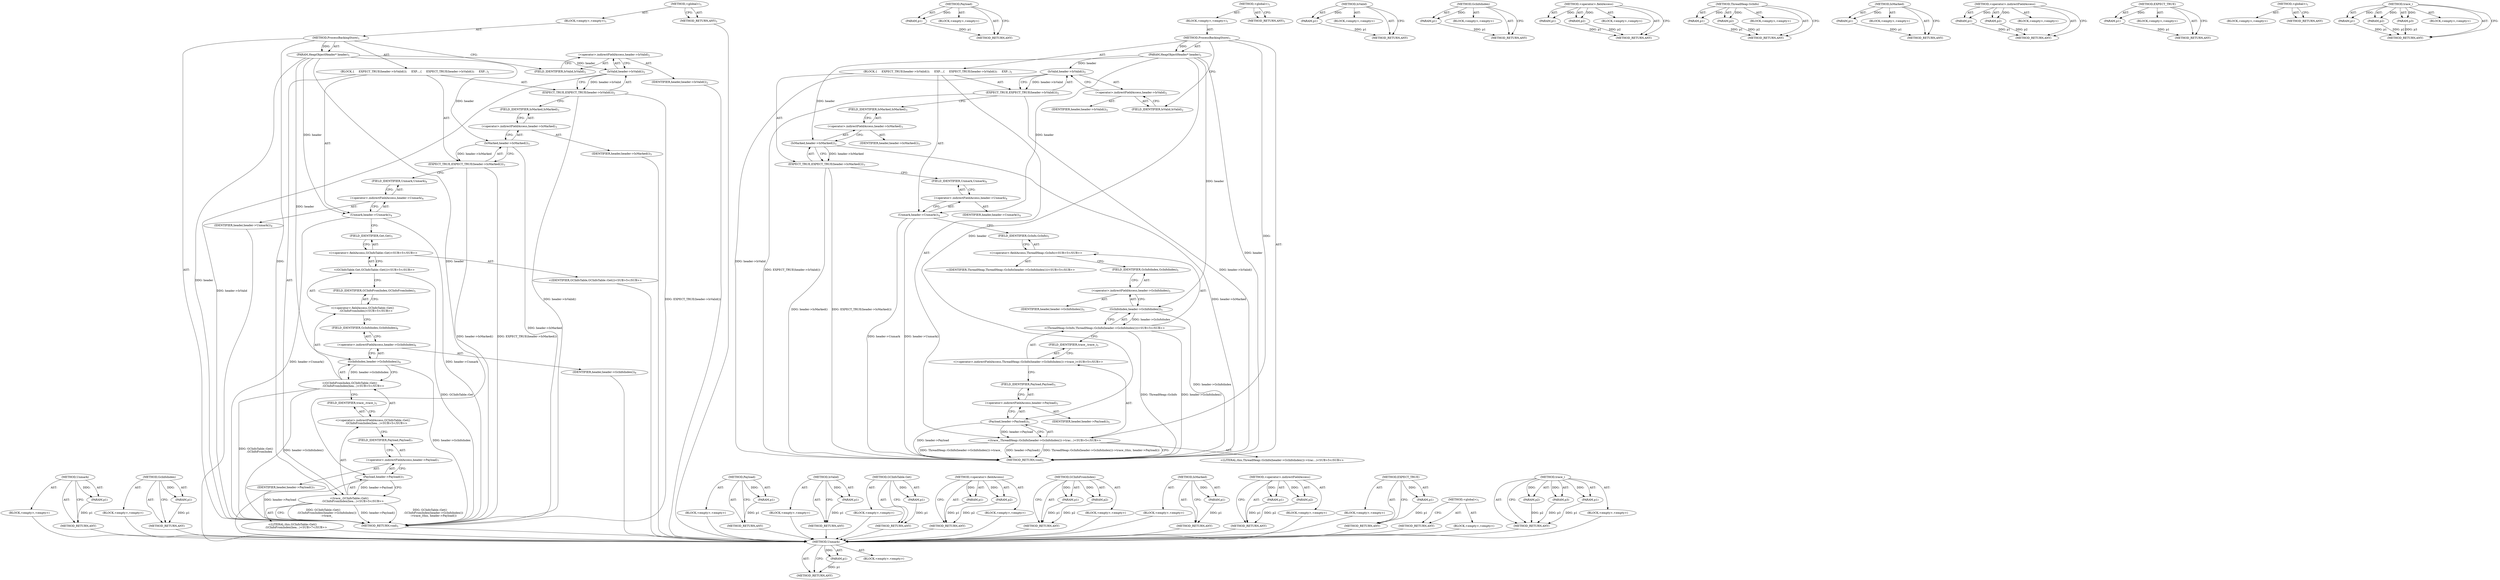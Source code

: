 digraph "trace_" {
vulnerable_75 [label=<(METHOD,Unmark)>];
vulnerable_76 [label=<(PARAM,p1)>];
vulnerable_77 [label=<(BLOCK,&lt;empty&gt;,&lt;empty&gt;)>];
vulnerable_78 [label=<(METHOD_RETURN,ANY)>];
vulnerable_99 [label=<(METHOD,Payload)>];
vulnerable_100 [label=<(PARAM,p1)>];
vulnerable_101 [label=<(BLOCK,&lt;empty&gt;,&lt;empty&gt;)>];
vulnerable_102 [label=<(METHOD_RETURN,ANY)>];
vulnerable_6 [label=<(METHOD,&lt;global&gt;)<SUB>1</SUB>>];
vulnerable_7 [label=<(BLOCK,&lt;empty&gt;,&lt;empty&gt;)<SUB>1</SUB>>];
vulnerable_8 [label=<(METHOD,ProcessBackingStore)<SUB>1</SUB>>];
vulnerable_9 [label=<(PARAM,HeapObjectHeader* header)<SUB>1</SUB>>];
vulnerable_10 [label=<(BLOCK,{
     EXPECT_TRUE(header-&gt;IsValid());
     EXP...,{
     EXPECT_TRUE(header-&gt;IsValid());
     EXP...)<SUB>1</SUB>>];
vulnerable_11 [label=<(EXPECT_TRUE,EXPECT_TRUE(header-&gt;IsValid()))<SUB>2</SUB>>];
vulnerable_12 [label=<(IsValid,header-&gt;IsValid())<SUB>2</SUB>>];
vulnerable_13 [label=<(&lt;operator&gt;.indirectFieldAccess,header-&gt;IsValid)<SUB>2</SUB>>];
vulnerable_14 [label=<(IDENTIFIER,header,header-&gt;IsValid())<SUB>2</SUB>>];
vulnerable_15 [label=<(FIELD_IDENTIFIER,IsValid,IsValid)<SUB>2</SUB>>];
vulnerable_16 [label=<(EXPECT_TRUE,EXPECT_TRUE(header-&gt;IsMarked()))<SUB>3</SUB>>];
vulnerable_17 [label=<(IsMarked,header-&gt;IsMarked())<SUB>3</SUB>>];
vulnerable_18 [label=<(&lt;operator&gt;.indirectFieldAccess,header-&gt;IsMarked)<SUB>3</SUB>>];
vulnerable_19 [label=<(IDENTIFIER,header,header-&gt;IsMarked())<SUB>3</SUB>>];
vulnerable_20 [label=<(FIELD_IDENTIFIER,IsMarked,IsMarked)<SUB>3</SUB>>];
vulnerable_21 [label=<(Unmark,header-&gt;Unmark())<SUB>4</SUB>>];
vulnerable_22 [label=<(&lt;operator&gt;.indirectFieldAccess,header-&gt;Unmark)<SUB>4</SUB>>];
vulnerable_23 [label=<(IDENTIFIER,header,header-&gt;Unmark())<SUB>4</SUB>>];
vulnerable_24 [label=<(FIELD_IDENTIFIER,Unmark,Unmark)<SUB>4</SUB>>];
vulnerable_25 [label="<(trace_,ThreadHeap::GcInfo(header-&gt;GcInfoIndex())-&gt;trac...)<SUB>5</SUB>>"];
vulnerable_26 [label="<(&lt;operator&gt;.indirectFieldAccess,ThreadHeap::GcInfo(header-&gt;GcInfoIndex())-&gt;trace_)<SUB>5</SUB>>"];
vulnerable_27 [label="<(ThreadHeap.GcInfo,ThreadHeap::GcInfo(header-&gt;GcInfoIndex()))<SUB>5</SUB>>"];
vulnerable_28 [label="<(&lt;operator&gt;.fieldAccess,ThreadHeap::GcInfo)<SUB>5</SUB>>"];
vulnerable_29 [label="<(IDENTIFIER,ThreadHeap,ThreadHeap::GcInfo(header-&gt;GcInfoIndex()))<SUB>5</SUB>>"];
vulnerable_30 [label=<(FIELD_IDENTIFIER,GcInfo,GcInfo)<SUB>5</SUB>>];
vulnerable_31 [label=<(GcInfoIndex,header-&gt;GcInfoIndex())<SUB>5</SUB>>];
vulnerable_32 [label=<(&lt;operator&gt;.indirectFieldAccess,header-&gt;GcInfoIndex)<SUB>5</SUB>>];
vulnerable_33 [label=<(IDENTIFIER,header,header-&gt;GcInfoIndex())<SUB>5</SUB>>];
vulnerable_34 [label=<(FIELD_IDENTIFIER,GcInfoIndex,GcInfoIndex)<SUB>5</SUB>>];
vulnerable_35 [label=<(FIELD_IDENTIFIER,trace_,trace_)<SUB>5</SUB>>];
vulnerable_36 [label="<(LITERAL,this,ThreadHeap::GcInfo(header-&gt;GcInfoIndex())-&gt;trac...)<SUB>5</SUB>>"];
vulnerable_37 [label=<(Payload,header-&gt;Payload())<SUB>5</SUB>>];
vulnerable_38 [label=<(&lt;operator&gt;.indirectFieldAccess,header-&gt;Payload)<SUB>5</SUB>>];
vulnerable_39 [label=<(IDENTIFIER,header,header-&gt;Payload())<SUB>5</SUB>>];
vulnerable_40 [label=<(FIELD_IDENTIFIER,Payload,Payload)<SUB>5</SUB>>];
vulnerable_41 [label=<(METHOD_RETURN,void)<SUB>1</SUB>>];
vulnerable_43 [label=<(METHOD_RETURN,ANY)<SUB>1</SUB>>];
vulnerable_62 [label=<(METHOD,IsValid)>];
vulnerable_63 [label=<(PARAM,p1)>];
vulnerable_64 [label=<(BLOCK,&lt;empty&gt;,&lt;empty&gt;)>];
vulnerable_65 [label=<(METHOD_RETURN,ANY)>];
vulnerable_95 [label=<(METHOD,GcInfoIndex)>];
vulnerable_96 [label=<(PARAM,p1)>];
vulnerable_97 [label=<(BLOCK,&lt;empty&gt;,&lt;empty&gt;)>];
vulnerable_98 [label=<(METHOD_RETURN,ANY)>];
vulnerable_90 [label=<(METHOD,&lt;operator&gt;.fieldAccess)>];
vulnerable_91 [label=<(PARAM,p1)>];
vulnerable_92 [label=<(PARAM,p2)>];
vulnerable_93 [label=<(BLOCK,&lt;empty&gt;,&lt;empty&gt;)>];
vulnerable_94 [label=<(METHOD_RETURN,ANY)>];
vulnerable_85 [label=<(METHOD,ThreadHeap.GcInfo)>];
vulnerable_86 [label=<(PARAM,p1)>];
vulnerable_87 [label=<(PARAM,p2)>];
vulnerable_88 [label=<(BLOCK,&lt;empty&gt;,&lt;empty&gt;)>];
vulnerable_89 [label=<(METHOD_RETURN,ANY)>];
vulnerable_71 [label=<(METHOD,IsMarked)>];
vulnerable_72 [label=<(PARAM,p1)>];
vulnerable_73 [label=<(BLOCK,&lt;empty&gt;,&lt;empty&gt;)>];
vulnerable_74 [label=<(METHOD_RETURN,ANY)>];
vulnerable_66 [label=<(METHOD,&lt;operator&gt;.indirectFieldAccess)>];
vulnerable_67 [label=<(PARAM,p1)>];
vulnerable_68 [label=<(PARAM,p2)>];
vulnerable_69 [label=<(BLOCK,&lt;empty&gt;,&lt;empty&gt;)>];
vulnerable_70 [label=<(METHOD_RETURN,ANY)>];
vulnerable_58 [label=<(METHOD,EXPECT_TRUE)>];
vulnerable_59 [label=<(PARAM,p1)>];
vulnerable_60 [label=<(BLOCK,&lt;empty&gt;,&lt;empty&gt;)>];
vulnerable_61 [label=<(METHOD_RETURN,ANY)>];
vulnerable_52 [label=<(METHOD,&lt;global&gt;)<SUB>1</SUB>>];
vulnerable_53 [label=<(BLOCK,&lt;empty&gt;,&lt;empty&gt;)>];
vulnerable_54 [label=<(METHOD_RETURN,ANY)>];
vulnerable_79 [label=<(METHOD,trace_)>];
vulnerable_80 [label=<(PARAM,p1)>];
vulnerable_81 [label=<(PARAM,p2)>];
vulnerable_82 [label=<(PARAM,p3)>];
vulnerable_83 [label=<(BLOCK,&lt;empty&gt;,&lt;empty&gt;)>];
vulnerable_84 [label=<(METHOD_RETURN,ANY)>];
fixed_78 [label=<(METHOD,Unmark)>];
fixed_79 [label=<(PARAM,p1)>];
fixed_80 [label=<(BLOCK,&lt;empty&gt;,&lt;empty&gt;)>];
fixed_81 [label=<(METHOD_RETURN,ANY)>];
fixed_102 [label=<(METHOD,GcInfoIndex)>];
fixed_103 [label=<(PARAM,p1)>];
fixed_104 [label=<(BLOCK,&lt;empty&gt;,&lt;empty&gt;)>];
fixed_105 [label=<(METHOD_RETURN,ANY)>];
fixed_6 [label=<(METHOD,&lt;global&gt;)<SUB>1</SUB>>];
fixed_7 [label=<(BLOCK,&lt;empty&gt;,&lt;empty&gt;)<SUB>1</SUB>>];
fixed_8 [label=<(METHOD,ProcessBackingStore)<SUB>1</SUB>>];
fixed_9 [label=<(PARAM,HeapObjectHeader* header)<SUB>1</SUB>>];
fixed_10 [label=<(BLOCK,{
     EXPECT_TRUE(header-&gt;IsValid());
     EXP...,{
     EXPECT_TRUE(header-&gt;IsValid());
     EXP...)<SUB>1</SUB>>];
fixed_11 [label=<(EXPECT_TRUE,EXPECT_TRUE(header-&gt;IsValid()))<SUB>2</SUB>>];
fixed_12 [label=<(IsValid,header-&gt;IsValid())<SUB>2</SUB>>];
fixed_13 [label=<(&lt;operator&gt;.indirectFieldAccess,header-&gt;IsValid)<SUB>2</SUB>>];
fixed_14 [label=<(IDENTIFIER,header,header-&gt;IsValid())<SUB>2</SUB>>];
fixed_15 [label=<(FIELD_IDENTIFIER,IsValid,IsValid)<SUB>2</SUB>>];
fixed_16 [label=<(EXPECT_TRUE,EXPECT_TRUE(header-&gt;IsMarked()))<SUB>3</SUB>>];
fixed_17 [label=<(IsMarked,header-&gt;IsMarked())<SUB>3</SUB>>];
fixed_18 [label=<(&lt;operator&gt;.indirectFieldAccess,header-&gt;IsMarked)<SUB>3</SUB>>];
fixed_19 [label=<(IDENTIFIER,header,header-&gt;IsMarked())<SUB>3</SUB>>];
fixed_20 [label=<(FIELD_IDENTIFIER,IsMarked,IsMarked)<SUB>3</SUB>>];
fixed_21 [label=<(Unmark,header-&gt;Unmark())<SUB>4</SUB>>];
fixed_22 [label=<(&lt;operator&gt;.indirectFieldAccess,header-&gt;Unmark)<SUB>4</SUB>>];
fixed_23 [label=<(IDENTIFIER,header,header-&gt;Unmark())<SUB>4</SUB>>];
fixed_24 [label=<(FIELD_IDENTIFIER,Unmark,Unmark)<SUB>4</SUB>>];
fixed_25 [label="<(trace_,GCInfoTable::Get()
        .GCInfoFromIndex(hea...)<SUB>5</SUB>>"];
fixed_26 [label="<(&lt;operator&gt;.indirectFieldAccess,GCInfoTable::Get()
        .GCInfoFromIndex(hea...)<SUB>5</SUB>>"];
fixed_27 [label="<(GCInfoFromIndex,GCInfoTable::Get()
        .GCInfoFromIndex(hea...)<SUB>5</SUB>>"];
fixed_28 [label="<(&lt;operator&gt;.fieldAccess,GCInfoTable::Get()
        .GCInfoFromIndex)<SUB>5</SUB>>"];
fixed_29 [label="<(GCInfoTable.Get,GCInfoTable::Get())<SUB>5</SUB>>"];
fixed_30 [label="<(&lt;operator&gt;.fieldAccess,GCInfoTable::Get)<SUB>5</SUB>>"];
fixed_31 [label="<(IDENTIFIER,GCInfoTable,GCInfoTable::Get())<SUB>5</SUB>>"];
fixed_32 [label=<(FIELD_IDENTIFIER,Get,Get)<SUB>5</SUB>>];
fixed_33 [label=<(FIELD_IDENTIFIER,GCInfoFromIndex,GCInfoFromIndex)<SUB>5</SUB>>];
fixed_34 [label=<(GcInfoIndex,header-&gt;GcInfoIndex())<SUB>6</SUB>>];
fixed_35 [label=<(&lt;operator&gt;.indirectFieldAccess,header-&gt;GcInfoIndex)<SUB>6</SUB>>];
fixed_36 [label=<(IDENTIFIER,header,header-&gt;GcInfoIndex())<SUB>6</SUB>>];
fixed_37 [label=<(FIELD_IDENTIFIER,GcInfoIndex,GcInfoIndex)<SUB>6</SUB>>];
fixed_38 [label=<(FIELD_IDENTIFIER,trace_,trace_)<SUB>5</SUB>>];
fixed_39 [label="<(LITERAL,this,GCInfoTable::Get()
        .GCInfoFromIndex(hea...)<SUB>7</SUB>>"];
fixed_40 [label=<(Payload,header-&gt;Payload())<SUB>7</SUB>>];
fixed_41 [label=<(&lt;operator&gt;.indirectFieldAccess,header-&gt;Payload)<SUB>7</SUB>>];
fixed_42 [label=<(IDENTIFIER,header,header-&gt;Payload())<SUB>7</SUB>>];
fixed_43 [label=<(FIELD_IDENTIFIER,Payload,Payload)<SUB>7</SUB>>];
fixed_44 [label=<(METHOD_RETURN,void)<SUB>1</SUB>>];
fixed_46 [label=<(METHOD_RETURN,ANY)<SUB>1</SUB>>];
fixed_106 [label=<(METHOD,Payload)>];
fixed_107 [label=<(PARAM,p1)>];
fixed_108 [label=<(BLOCK,&lt;empty&gt;,&lt;empty&gt;)>];
fixed_109 [label=<(METHOD_RETURN,ANY)>];
fixed_65 [label=<(METHOD,IsValid)>];
fixed_66 [label=<(PARAM,p1)>];
fixed_67 [label=<(BLOCK,&lt;empty&gt;,&lt;empty&gt;)>];
fixed_68 [label=<(METHOD_RETURN,ANY)>];
fixed_98 [label=<(METHOD,GCInfoTable.Get)>];
fixed_99 [label=<(PARAM,p1)>];
fixed_100 [label=<(BLOCK,&lt;empty&gt;,&lt;empty&gt;)>];
fixed_101 [label=<(METHOD_RETURN,ANY)>];
fixed_93 [label=<(METHOD,&lt;operator&gt;.fieldAccess)>];
fixed_94 [label=<(PARAM,p1)>];
fixed_95 [label=<(PARAM,p2)>];
fixed_96 [label=<(BLOCK,&lt;empty&gt;,&lt;empty&gt;)>];
fixed_97 [label=<(METHOD_RETURN,ANY)>];
fixed_88 [label=<(METHOD,GCInfoFromIndex)>];
fixed_89 [label=<(PARAM,p1)>];
fixed_90 [label=<(PARAM,p2)>];
fixed_91 [label=<(BLOCK,&lt;empty&gt;,&lt;empty&gt;)>];
fixed_92 [label=<(METHOD_RETURN,ANY)>];
fixed_74 [label=<(METHOD,IsMarked)>];
fixed_75 [label=<(PARAM,p1)>];
fixed_76 [label=<(BLOCK,&lt;empty&gt;,&lt;empty&gt;)>];
fixed_77 [label=<(METHOD_RETURN,ANY)>];
fixed_69 [label=<(METHOD,&lt;operator&gt;.indirectFieldAccess)>];
fixed_70 [label=<(PARAM,p1)>];
fixed_71 [label=<(PARAM,p2)>];
fixed_72 [label=<(BLOCK,&lt;empty&gt;,&lt;empty&gt;)>];
fixed_73 [label=<(METHOD_RETURN,ANY)>];
fixed_61 [label=<(METHOD,EXPECT_TRUE)>];
fixed_62 [label=<(PARAM,p1)>];
fixed_63 [label=<(BLOCK,&lt;empty&gt;,&lt;empty&gt;)>];
fixed_64 [label=<(METHOD_RETURN,ANY)>];
fixed_55 [label=<(METHOD,&lt;global&gt;)<SUB>1</SUB>>];
fixed_56 [label=<(BLOCK,&lt;empty&gt;,&lt;empty&gt;)>];
fixed_57 [label=<(METHOD_RETURN,ANY)>];
fixed_82 [label=<(METHOD,trace_)>];
fixed_83 [label=<(PARAM,p1)>];
fixed_84 [label=<(PARAM,p2)>];
fixed_85 [label=<(PARAM,p3)>];
fixed_86 [label=<(BLOCK,&lt;empty&gt;,&lt;empty&gt;)>];
fixed_87 [label=<(METHOD_RETURN,ANY)>];
vulnerable_75 -> vulnerable_76  [key=0, label="AST: "];
vulnerable_75 -> vulnerable_76  [key=1, label="DDG: "];
vulnerable_75 -> vulnerable_77  [key=0, label="AST: "];
vulnerable_75 -> vulnerable_78  [key=0, label="AST: "];
vulnerable_75 -> vulnerable_78  [key=1, label="CFG: "];
vulnerable_76 -> vulnerable_78  [key=0, label="DDG: p1"];
vulnerable_99 -> vulnerable_100  [key=0, label="AST: "];
vulnerable_99 -> vulnerable_100  [key=1, label="DDG: "];
vulnerable_99 -> vulnerable_101  [key=0, label="AST: "];
vulnerable_99 -> vulnerable_102  [key=0, label="AST: "];
vulnerable_99 -> vulnerable_102  [key=1, label="CFG: "];
vulnerable_100 -> vulnerable_102  [key=0, label="DDG: p1"];
vulnerable_6 -> vulnerable_7  [key=0, label="AST: "];
vulnerable_6 -> vulnerable_43  [key=0, label="AST: "];
vulnerable_6 -> vulnerable_43  [key=1, label="CFG: "];
vulnerable_7 -> vulnerable_8  [key=0, label="AST: "];
vulnerable_8 -> vulnerable_9  [key=0, label="AST: "];
vulnerable_8 -> vulnerable_9  [key=1, label="DDG: "];
vulnerable_8 -> vulnerable_10  [key=0, label="AST: "];
vulnerable_8 -> vulnerable_41  [key=0, label="AST: "];
vulnerable_8 -> vulnerable_15  [key=0, label="CFG: "];
vulnerable_8 -> vulnerable_25  [key=0, label="DDG: "];
vulnerable_9 -> vulnerable_41  [key=0, label="DDG: header"];
vulnerable_9 -> vulnerable_21  [key=0, label="DDG: header"];
vulnerable_9 -> vulnerable_12  [key=0, label="DDG: header"];
vulnerable_9 -> vulnerable_17  [key=0, label="DDG: header"];
vulnerable_9 -> vulnerable_37  [key=0, label="DDG: header"];
vulnerable_9 -> vulnerable_31  [key=0, label="DDG: header"];
vulnerable_10 -> vulnerable_11  [key=0, label="AST: "];
vulnerable_10 -> vulnerable_16  [key=0, label="AST: "];
vulnerable_10 -> vulnerable_21  [key=0, label="AST: "];
vulnerable_10 -> vulnerable_25  [key=0, label="AST: "];
vulnerable_11 -> vulnerable_12  [key=0, label="AST: "];
vulnerable_11 -> vulnerable_20  [key=0, label="CFG: "];
vulnerable_11 -> vulnerable_41  [key=0, label="DDG: header-&gt;IsValid()"];
vulnerable_11 -> vulnerable_41  [key=1, label="DDG: EXPECT_TRUE(header-&gt;IsValid())"];
vulnerable_12 -> vulnerable_13  [key=0, label="AST: "];
vulnerable_12 -> vulnerable_11  [key=0, label="CFG: "];
vulnerable_12 -> vulnerable_11  [key=1, label="DDG: header-&gt;IsValid"];
vulnerable_12 -> vulnerable_41  [key=0, label="DDG: header-&gt;IsValid"];
vulnerable_13 -> vulnerable_14  [key=0, label="AST: "];
vulnerable_13 -> vulnerable_15  [key=0, label="AST: "];
vulnerable_13 -> vulnerable_12  [key=0, label="CFG: "];
vulnerable_15 -> vulnerable_13  [key=0, label="CFG: "];
vulnerable_16 -> vulnerable_17  [key=0, label="AST: "];
vulnerable_16 -> vulnerable_24  [key=0, label="CFG: "];
vulnerable_16 -> vulnerable_41  [key=0, label="DDG: header-&gt;IsMarked()"];
vulnerable_16 -> vulnerable_41  [key=1, label="DDG: EXPECT_TRUE(header-&gt;IsMarked())"];
vulnerable_17 -> vulnerable_18  [key=0, label="AST: "];
vulnerable_17 -> vulnerable_16  [key=0, label="CFG: "];
vulnerable_17 -> vulnerable_16  [key=1, label="DDG: header-&gt;IsMarked"];
vulnerable_17 -> vulnerable_41  [key=0, label="DDG: header-&gt;IsMarked"];
vulnerable_18 -> vulnerable_19  [key=0, label="AST: "];
vulnerable_18 -> vulnerable_20  [key=0, label="AST: "];
vulnerable_18 -> vulnerable_17  [key=0, label="CFG: "];
vulnerable_20 -> vulnerable_18  [key=0, label="CFG: "];
vulnerable_21 -> vulnerable_22  [key=0, label="AST: "];
vulnerable_21 -> vulnerable_30  [key=0, label="CFG: "];
vulnerable_21 -> vulnerable_41  [key=0, label="DDG: header-&gt;Unmark"];
vulnerable_21 -> vulnerable_41  [key=1, label="DDG: header-&gt;Unmark()"];
vulnerable_22 -> vulnerable_23  [key=0, label="AST: "];
vulnerable_22 -> vulnerable_24  [key=0, label="AST: "];
vulnerable_22 -> vulnerable_21  [key=0, label="CFG: "];
vulnerable_24 -> vulnerable_22  [key=0, label="CFG: "];
vulnerable_25 -> vulnerable_26  [key=0, label="AST: "];
vulnerable_25 -> vulnerable_36  [key=0, label="AST: "];
vulnerable_25 -> vulnerable_37  [key=0, label="AST: "];
vulnerable_25 -> vulnerable_41  [key=0, label="CFG: "];
vulnerable_25 -> vulnerable_41  [key=1, label="DDG: ThreadHeap::GcInfo(header-&gt;GcInfoIndex())-&gt;trace_"];
vulnerable_25 -> vulnerable_41  [key=2, label="DDG: header-&gt;Payload()"];
vulnerable_25 -> vulnerable_41  [key=3, label="DDG: ThreadHeap::GcInfo(header-&gt;GcInfoIndex())-&gt;trace_(this, header-&gt;Payload())"];
vulnerable_26 -> vulnerable_27  [key=0, label="AST: "];
vulnerable_26 -> vulnerable_35  [key=0, label="AST: "];
vulnerable_26 -> vulnerable_40  [key=0, label="CFG: "];
vulnerable_27 -> vulnerable_28  [key=0, label="AST: "];
vulnerable_27 -> vulnerable_31  [key=0, label="AST: "];
vulnerable_27 -> vulnerable_35  [key=0, label="CFG: "];
vulnerable_27 -> vulnerable_41  [key=0, label="DDG: ThreadHeap::GcInfo"];
vulnerable_27 -> vulnerable_41  [key=1, label="DDG: header-&gt;GcInfoIndex()"];
vulnerable_28 -> vulnerable_29  [key=0, label="AST: "];
vulnerable_28 -> vulnerable_30  [key=0, label="AST: "];
vulnerable_28 -> vulnerable_34  [key=0, label="CFG: "];
vulnerable_30 -> vulnerable_28  [key=0, label="CFG: "];
vulnerable_31 -> vulnerable_32  [key=0, label="AST: "];
vulnerable_31 -> vulnerable_27  [key=0, label="CFG: "];
vulnerable_31 -> vulnerable_27  [key=1, label="DDG: header-&gt;GcInfoIndex"];
vulnerable_31 -> vulnerable_41  [key=0, label="DDG: header-&gt;GcInfoIndex"];
vulnerable_32 -> vulnerable_33  [key=0, label="AST: "];
vulnerable_32 -> vulnerable_34  [key=0, label="AST: "];
vulnerable_32 -> vulnerable_31  [key=0, label="CFG: "];
vulnerable_34 -> vulnerable_32  [key=0, label="CFG: "];
vulnerable_35 -> vulnerable_26  [key=0, label="CFG: "];
vulnerable_37 -> vulnerable_38  [key=0, label="AST: "];
vulnerable_37 -> vulnerable_25  [key=0, label="CFG: "];
vulnerable_37 -> vulnerable_25  [key=1, label="DDG: header-&gt;Payload"];
vulnerable_37 -> vulnerable_41  [key=0, label="DDG: header-&gt;Payload"];
vulnerable_38 -> vulnerable_39  [key=0, label="AST: "];
vulnerable_38 -> vulnerable_40  [key=0, label="AST: "];
vulnerable_38 -> vulnerable_37  [key=0, label="CFG: "];
vulnerable_40 -> vulnerable_38  [key=0, label="CFG: "];
vulnerable_62 -> vulnerable_63  [key=0, label="AST: "];
vulnerable_62 -> vulnerable_63  [key=1, label="DDG: "];
vulnerable_62 -> vulnerable_64  [key=0, label="AST: "];
vulnerable_62 -> vulnerable_65  [key=0, label="AST: "];
vulnerable_62 -> vulnerable_65  [key=1, label="CFG: "];
vulnerable_63 -> vulnerable_65  [key=0, label="DDG: p1"];
vulnerable_95 -> vulnerable_96  [key=0, label="AST: "];
vulnerable_95 -> vulnerable_96  [key=1, label="DDG: "];
vulnerable_95 -> vulnerable_97  [key=0, label="AST: "];
vulnerable_95 -> vulnerable_98  [key=0, label="AST: "];
vulnerable_95 -> vulnerable_98  [key=1, label="CFG: "];
vulnerable_96 -> vulnerable_98  [key=0, label="DDG: p1"];
vulnerable_90 -> vulnerable_91  [key=0, label="AST: "];
vulnerable_90 -> vulnerable_91  [key=1, label="DDG: "];
vulnerable_90 -> vulnerable_93  [key=0, label="AST: "];
vulnerable_90 -> vulnerable_92  [key=0, label="AST: "];
vulnerable_90 -> vulnerable_92  [key=1, label="DDG: "];
vulnerable_90 -> vulnerable_94  [key=0, label="AST: "];
vulnerable_90 -> vulnerable_94  [key=1, label="CFG: "];
vulnerable_91 -> vulnerable_94  [key=0, label="DDG: p1"];
vulnerable_92 -> vulnerable_94  [key=0, label="DDG: p2"];
vulnerable_85 -> vulnerable_86  [key=0, label="AST: "];
vulnerable_85 -> vulnerable_86  [key=1, label="DDG: "];
vulnerable_85 -> vulnerable_88  [key=0, label="AST: "];
vulnerable_85 -> vulnerable_87  [key=0, label="AST: "];
vulnerable_85 -> vulnerable_87  [key=1, label="DDG: "];
vulnerable_85 -> vulnerable_89  [key=0, label="AST: "];
vulnerable_85 -> vulnerable_89  [key=1, label="CFG: "];
vulnerable_86 -> vulnerable_89  [key=0, label="DDG: p1"];
vulnerable_87 -> vulnerable_89  [key=0, label="DDG: p2"];
vulnerable_71 -> vulnerable_72  [key=0, label="AST: "];
vulnerable_71 -> vulnerable_72  [key=1, label="DDG: "];
vulnerable_71 -> vulnerable_73  [key=0, label="AST: "];
vulnerable_71 -> vulnerable_74  [key=0, label="AST: "];
vulnerable_71 -> vulnerable_74  [key=1, label="CFG: "];
vulnerable_72 -> vulnerable_74  [key=0, label="DDG: p1"];
vulnerable_66 -> vulnerable_67  [key=0, label="AST: "];
vulnerable_66 -> vulnerable_67  [key=1, label="DDG: "];
vulnerable_66 -> vulnerable_69  [key=0, label="AST: "];
vulnerable_66 -> vulnerable_68  [key=0, label="AST: "];
vulnerable_66 -> vulnerable_68  [key=1, label="DDG: "];
vulnerable_66 -> vulnerable_70  [key=0, label="AST: "];
vulnerable_66 -> vulnerable_70  [key=1, label="CFG: "];
vulnerable_67 -> vulnerable_70  [key=0, label="DDG: p1"];
vulnerable_68 -> vulnerable_70  [key=0, label="DDG: p2"];
vulnerable_58 -> vulnerable_59  [key=0, label="AST: "];
vulnerable_58 -> vulnerable_59  [key=1, label="DDG: "];
vulnerable_58 -> vulnerable_60  [key=0, label="AST: "];
vulnerable_58 -> vulnerable_61  [key=0, label="AST: "];
vulnerable_58 -> vulnerable_61  [key=1, label="CFG: "];
vulnerable_59 -> vulnerable_61  [key=0, label="DDG: p1"];
vulnerable_52 -> vulnerable_53  [key=0, label="AST: "];
vulnerable_52 -> vulnerable_54  [key=0, label="AST: "];
vulnerable_52 -> vulnerable_54  [key=1, label="CFG: "];
vulnerable_79 -> vulnerable_80  [key=0, label="AST: "];
vulnerable_79 -> vulnerable_80  [key=1, label="DDG: "];
vulnerable_79 -> vulnerable_83  [key=0, label="AST: "];
vulnerable_79 -> vulnerable_81  [key=0, label="AST: "];
vulnerable_79 -> vulnerable_81  [key=1, label="DDG: "];
vulnerable_79 -> vulnerable_84  [key=0, label="AST: "];
vulnerable_79 -> vulnerable_84  [key=1, label="CFG: "];
vulnerable_79 -> vulnerable_82  [key=0, label="AST: "];
vulnerable_79 -> vulnerable_82  [key=1, label="DDG: "];
vulnerable_80 -> vulnerable_84  [key=0, label="DDG: p1"];
vulnerable_81 -> vulnerable_84  [key=0, label="DDG: p2"];
vulnerable_82 -> vulnerable_84  [key=0, label="DDG: p3"];
fixed_78 -> fixed_79  [key=0, label="AST: "];
fixed_78 -> fixed_79  [key=1, label="DDG: "];
fixed_78 -> fixed_80  [key=0, label="AST: "];
fixed_78 -> fixed_81  [key=0, label="AST: "];
fixed_78 -> fixed_81  [key=1, label="CFG: "];
fixed_79 -> fixed_81  [key=0, label="DDG: p1"];
fixed_80 -> vulnerable_75  [key=0];
fixed_81 -> vulnerable_75  [key=0];
fixed_102 -> fixed_103  [key=0, label="AST: "];
fixed_102 -> fixed_103  [key=1, label="DDG: "];
fixed_102 -> fixed_104  [key=0, label="AST: "];
fixed_102 -> fixed_105  [key=0, label="AST: "];
fixed_102 -> fixed_105  [key=1, label="CFG: "];
fixed_103 -> fixed_105  [key=0, label="DDG: p1"];
fixed_104 -> vulnerable_75  [key=0];
fixed_105 -> vulnerable_75  [key=0];
fixed_6 -> fixed_7  [key=0, label="AST: "];
fixed_6 -> fixed_46  [key=0, label="AST: "];
fixed_6 -> fixed_46  [key=1, label="CFG: "];
fixed_7 -> fixed_8  [key=0, label="AST: "];
fixed_8 -> fixed_9  [key=0, label="AST: "];
fixed_8 -> fixed_9  [key=1, label="DDG: "];
fixed_8 -> fixed_10  [key=0, label="AST: "];
fixed_8 -> fixed_44  [key=0, label="AST: "];
fixed_8 -> fixed_15  [key=0, label="CFG: "];
fixed_8 -> fixed_25  [key=0, label="DDG: "];
fixed_9 -> fixed_44  [key=0, label="DDG: header"];
fixed_9 -> fixed_21  [key=0, label="DDG: header"];
fixed_9 -> fixed_12  [key=0, label="DDG: header"];
fixed_9 -> fixed_17  [key=0, label="DDG: header"];
fixed_9 -> fixed_40  [key=0, label="DDG: header"];
fixed_9 -> fixed_34  [key=0, label="DDG: header"];
fixed_10 -> fixed_11  [key=0, label="AST: "];
fixed_10 -> fixed_16  [key=0, label="AST: "];
fixed_10 -> fixed_21  [key=0, label="AST: "];
fixed_10 -> fixed_25  [key=0, label="AST: "];
fixed_11 -> fixed_12  [key=0, label="AST: "];
fixed_11 -> fixed_20  [key=0, label="CFG: "];
fixed_11 -> fixed_44  [key=0, label="DDG: header-&gt;IsValid()"];
fixed_11 -> fixed_44  [key=1, label="DDG: EXPECT_TRUE(header-&gt;IsValid())"];
fixed_12 -> fixed_13  [key=0, label="AST: "];
fixed_12 -> fixed_11  [key=0, label="CFG: "];
fixed_12 -> fixed_11  [key=1, label="DDG: header-&gt;IsValid"];
fixed_12 -> fixed_44  [key=0, label="DDG: header-&gt;IsValid"];
fixed_13 -> fixed_14  [key=0, label="AST: "];
fixed_13 -> fixed_15  [key=0, label="AST: "];
fixed_13 -> fixed_12  [key=0, label="CFG: "];
fixed_14 -> vulnerable_75  [key=0];
fixed_15 -> fixed_13  [key=0, label="CFG: "];
fixed_16 -> fixed_17  [key=0, label="AST: "];
fixed_16 -> fixed_24  [key=0, label="CFG: "];
fixed_16 -> fixed_44  [key=0, label="DDG: header-&gt;IsMarked()"];
fixed_16 -> fixed_44  [key=1, label="DDG: EXPECT_TRUE(header-&gt;IsMarked())"];
fixed_17 -> fixed_18  [key=0, label="AST: "];
fixed_17 -> fixed_16  [key=0, label="CFG: "];
fixed_17 -> fixed_16  [key=1, label="DDG: header-&gt;IsMarked"];
fixed_17 -> fixed_44  [key=0, label="DDG: header-&gt;IsMarked"];
fixed_18 -> fixed_19  [key=0, label="AST: "];
fixed_18 -> fixed_20  [key=0, label="AST: "];
fixed_18 -> fixed_17  [key=0, label="CFG: "];
fixed_19 -> vulnerable_75  [key=0];
fixed_20 -> fixed_18  [key=0, label="CFG: "];
fixed_21 -> fixed_22  [key=0, label="AST: "];
fixed_21 -> fixed_32  [key=0, label="CFG: "];
fixed_21 -> fixed_44  [key=0, label="DDG: header-&gt;Unmark"];
fixed_21 -> fixed_44  [key=1, label="DDG: header-&gt;Unmark()"];
fixed_22 -> fixed_23  [key=0, label="AST: "];
fixed_22 -> fixed_24  [key=0, label="AST: "];
fixed_22 -> fixed_21  [key=0, label="CFG: "];
fixed_23 -> vulnerable_75  [key=0];
fixed_24 -> fixed_22  [key=0, label="CFG: "];
fixed_25 -> fixed_26  [key=0, label="AST: "];
fixed_25 -> fixed_39  [key=0, label="AST: "];
fixed_25 -> fixed_40  [key=0, label="AST: "];
fixed_25 -> fixed_44  [key=0, label="CFG: "];
fixed_25 -> fixed_44  [key=1, label="DDG: GCInfoTable::Get()
        .GCInfoFromIndex(header-&gt;GcInfoIndex())
        -&gt;trace_"];
fixed_25 -> fixed_44  [key=2, label="DDG: header-&gt;Payload()"];
fixed_25 -> fixed_44  [key=3, label="DDG: GCInfoTable::Get()
        .GCInfoFromIndex(header-&gt;GcInfoIndex())
        -&gt;trace_(this, header-&gt;Payload())"];
fixed_26 -> fixed_27  [key=0, label="AST: "];
fixed_26 -> fixed_38  [key=0, label="AST: "];
fixed_26 -> fixed_43  [key=0, label="CFG: "];
fixed_27 -> fixed_28  [key=0, label="AST: "];
fixed_27 -> fixed_34  [key=0, label="AST: "];
fixed_27 -> fixed_38  [key=0, label="CFG: "];
fixed_27 -> fixed_44  [key=0, label="DDG: GCInfoTable::Get()
        .GCInfoFromIndex"];
fixed_27 -> fixed_44  [key=1, label="DDG: header-&gt;GcInfoIndex()"];
fixed_28 -> fixed_29  [key=0, label="AST: "];
fixed_28 -> fixed_33  [key=0, label="AST: "];
fixed_28 -> fixed_37  [key=0, label="CFG: "];
fixed_29 -> fixed_30  [key=0, label="AST: "];
fixed_29 -> fixed_33  [key=0, label="CFG: "];
fixed_29 -> fixed_44  [key=0, label="DDG: GCInfoTable::Get"];
fixed_30 -> fixed_31  [key=0, label="AST: "];
fixed_30 -> fixed_32  [key=0, label="AST: "];
fixed_30 -> fixed_29  [key=0, label="CFG: "];
fixed_31 -> vulnerable_75  [key=0];
fixed_32 -> fixed_30  [key=0, label="CFG: "];
fixed_33 -> fixed_28  [key=0, label="CFG: "];
fixed_34 -> fixed_35  [key=0, label="AST: "];
fixed_34 -> fixed_27  [key=0, label="CFG: "];
fixed_34 -> fixed_27  [key=1, label="DDG: header-&gt;GcInfoIndex"];
fixed_34 -> fixed_44  [key=0, label="DDG: header-&gt;GcInfoIndex"];
fixed_35 -> fixed_36  [key=0, label="AST: "];
fixed_35 -> fixed_37  [key=0, label="AST: "];
fixed_35 -> fixed_34  [key=0, label="CFG: "];
fixed_36 -> vulnerable_75  [key=0];
fixed_37 -> fixed_35  [key=0, label="CFG: "];
fixed_38 -> fixed_26  [key=0, label="CFG: "];
fixed_39 -> vulnerable_75  [key=0];
fixed_40 -> fixed_41  [key=0, label="AST: "];
fixed_40 -> fixed_25  [key=0, label="CFG: "];
fixed_40 -> fixed_25  [key=1, label="DDG: header-&gt;Payload"];
fixed_40 -> fixed_44  [key=0, label="DDG: header-&gt;Payload"];
fixed_41 -> fixed_42  [key=0, label="AST: "];
fixed_41 -> fixed_43  [key=0, label="AST: "];
fixed_41 -> fixed_40  [key=0, label="CFG: "];
fixed_42 -> vulnerable_75  [key=0];
fixed_43 -> fixed_41  [key=0, label="CFG: "];
fixed_44 -> vulnerable_75  [key=0];
fixed_46 -> vulnerable_75  [key=0];
fixed_106 -> fixed_107  [key=0, label="AST: "];
fixed_106 -> fixed_107  [key=1, label="DDG: "];
fixed_106 -> fixed_108  [key=0, label="AST: "];
fixed_106 -> fixed_109  [key=0, label="AST: "];
fixed_106 -> fixed_109  [key=1, label="CFG: "];
fixed_107 -> fixed_109  [key=0, label="DDG: p1"];
fixed_108 -> vulnerable_75  [key=0];
fixed_109 -> vulnerable_75  [key=0];
fixed_65 -> fixed_66  [key=0, label="AST: "];
fixed_65 -> fixed_66  [key=1, label="DDG: "];
fixed_65 -> fixed_67  [key=0, label="AST: "];
fixed_65 -> fixed_68  [key=0, label="AST: "];
fixed_65 -> fixed_68  [key=1, label="CFG: "];
fixed_66 -> fixed_68  [key=0, label="DDG: p1"];
fixed_67 -> vulnerable_75  [key=0];
fixed_68 -> vulnerable_75  [key=0];
fixed_98 -> fixed_99  [key=0, label="AST: "];
fixed_98 -> fixed_99  [key=1, label="DDG: "];
fixed_98 -> fixed_100  [key=0, label="AST: "];
fixed_98 -> fixed_101  [key=0, label="AST: "];
fixed_98 -> fixed_101  [key=1, label="CFG: "];
fixed_99 -> fixed_101  [key=0, label="DDG: p1"];
fixed_100 -> vulnerable_75  [key=0];
fixed_101 -> vulnerable_75  [key=0];
fixed_93 -> fixed_94  [key=0, label="AST: "];
fixed_93 -> fixed_94  [key=1, label="DDG: "];
fixed_93 -> fixed_96  [key=0, label="AST: "];
fixed_93 -> fixed_95  [key=0, label="AST: "];
fixed_93 -> fixed_95  [key=1, label="DDG: "];
fixed_93 -> fixed_97  [key=0, label="AST: "];
fixed_93 -> fixed_97  [key=1, label="CFG: "];
fixed_94 -> fixed_97  [key=0, label="DDG: p1"];
fixed_95 -> fixed_97  [key=0, label="DDG: p2"];
fixed_96 -> vulnerable_75  [key=0];
fixed_97 -> vulnerable_75  [key=0];
fixed_88 -> fixed_89  [key=0, label="AST: "];
fixed_88 -> fixed_89  [key=1, label="DDG: "];
fixed_88 -> fixed_91  [key=0, label="AST: "];
fixed_88 -> fixed_90  [key=0, label="AST: "];
fixed_88 -> fixed_90  [key=1, label="DDG: "];
fixed_88 -> fixed_92  [key=0, label="AST: "];
fixed_88 -> fixed_92  [key=1, label="CFG: "];
fixed_89 -> fixed_92  [key=0, label="DDG: p1"];
fixed_90 -> fixed_92  [key=0, label="DDG: p2"];
fixed_91 -> vulnerable_75  [key=0];
fixed_92 -> vulnerable_75  [key=0];
fixed_74 -> fixed_75  [key=0, label="AST: "];
fixed_74 -> fixed_75  [key=1, label="DDG: "];
fixed_74 -> fixed_76  [key=0, label="AST: "];
fixed_74 -> fixed_77  [key=0, label="AST: "];
fixed_74 -> fixed_77  [key=1, label="CFG: "];
fixed_75 -> fixed_77  [key=0, label="DDG: p1"];
fixed_76 -> vulnerable_75  [key=0];
fixed_77 -> vulnerable_75  [key=0];
fixed_69 -> fixed_70  [key=0, label="AST: "];
fixed_69 -> fixed_70  [key=1, label="DDG: "];
fixed_69 -> fixed_72  [key=0, label="AST: "];
fixed_69 -> fixed_71  [key=0, label="AST: "];
fixed_69 -> fixed_71  [key=1, label="DDG: "];
fixed_69 -> fixed_73  [key=0, label="AST: "];
fixed_69 -> fixed_73  [key=1, label="CFG: "];
fixed_70 -> fixed_73  [key=0, label="DDG: p1"];
fixed_71 -> fixed_73  [key=0, label="DDG: p2"];
fixed_72 -> vulnerable_75  [key=0];
fixed_73 -> vulnerable_75  [key=0];
fixed_61 -> fixed_62  [key=0, label="AST: "];
fixed_61 -> fixed_62  [key=1, label="DDG: "];
fixed_61 -> fixed_63  [key=0, label="AST: "];
fixed_61 -> fixed_64  [key=0, label="AST: "];
fixed_61 -> fixed_64  [key=1, label="CFG: "];
fixed_62 -> fixed_64  [key=0, label="DDG: p1"];
fixed_63 -> vulnerable_75  [key=0];
fixed_64 -> vulnerable_75  [key=0];
fixed_55 -> fixed_56  [key=0, label="AST: "];
fixed_55 -> fixed_57  [key=0, label="AST: "];
fixed_55 -> fixed_57  [key=1, label="CFG: "];
fixed_56 -> vulnerable_75  [key=0];
fixed_57 -> vulnerable_75  [key=0];
fixed_82 -> fixed_83  [key=0, label="AST: "];
fixed_82 -> fixed_83  [key=1, label="DDG: "];
fixed_82 -> fixed_86  [key=0, label="AST: "];
fixed_82 -> fixed_84  [key=0, label="AST: "];
fixed_82 -> fixed_84  [key=1, label="DDG: "];
fixed_82 -> fixed_87  [key=0, label="AST: "];
fixed_82 -> fixed_87  [key=1, label="CFG: "];
fixed_82 -> fixed_85  [key=0, label="AST: "];
fixed_82 -> fixed_85  [key=1, label="DDG: "];
fixed_83 -> fixed_87  [key=0, label="DDG: p1"];
fixed_84 -> fixed_87  [key=0, label="DDG: p2"];
fixed_85 -> fixed_87  [key=0, label="DDG: p3"];
fixed_86 -> vulnerable_75  [key=0];
fixed_87 -> vulnerable_75  [key=0];
}
